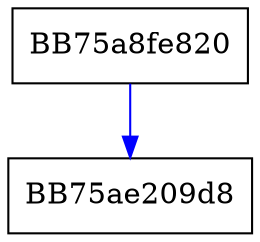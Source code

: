 digraph _Delete_this {
  node [shape="box"];
  graph [splines=ortho];
  BB75a8fe820 -> BB75ae209d8 [color="blue"];
}